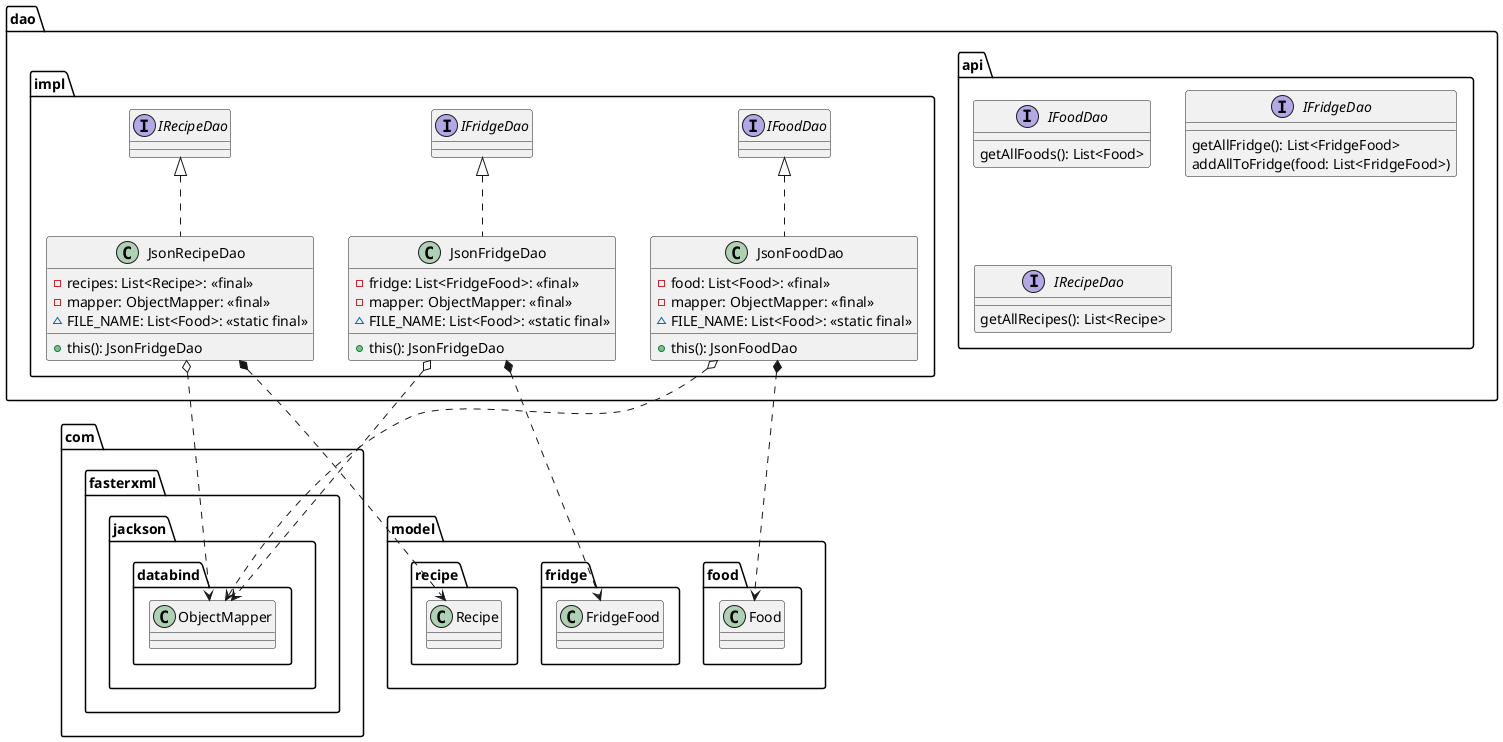 @startuml dao

package com.fasterxml.jackson.databind {
    class ObjectMapper {}
}

package model {
    package food {
        class Food {}
    }

    package fridge {
        class FridgeFood {}
    }

    package recipe {
        class Recipe {}
    }
}

package dao {
    package api {
        interface IFoodDao {
            getAllFoods(): List<Food>
        }

        interface IFridgeDao {
            getAllFridge(): List<FridgeFood>
            addAllToFridge(food: List<FridgeFood>)
        }

        interface IRecipeDao {
            getAllRecipes(): List<Recipe>
        }
    }

    package impl {
        class JsonFoodDao implements IFoodDao {
            - food: List<Food>: <<final>>
            - mapper: ObjectMapper: <<final>>
            ~ FILE_NAME: List<Food>: <<static final>>
            + this(): JsonFoodDao
        }

        class JsonFridgeDao implements IFridgeDao {
            - fridge: List<FridgeFood>: <<final>>
            - mapper: ObjectMapper: <<final>>
            ~ FILE_NAME: List<Food>: <<static final>>
            + this(): JsonFridgeDao
        }

        class JsonRecipeDao implements IRecipeDao {
            - recipes: List<Recipe>: <<final>>
            - mapper: ObjectMapper: <<final>>
            ~ FILE_NAME: List<Food>: <<static final>>
            + this(): JsonFridgeDao
        }
    }
}

JsonFoodDao *..> Food
JsonFoodDao o..> ObjectMapper

JsonFridgeDao *..> FridgeFood
JsonFridgeDao o..> ObjectMapper

JsonRecipeDao *..> Recipe
JsonRecipeDao o..> ObjectMapper

@enduml